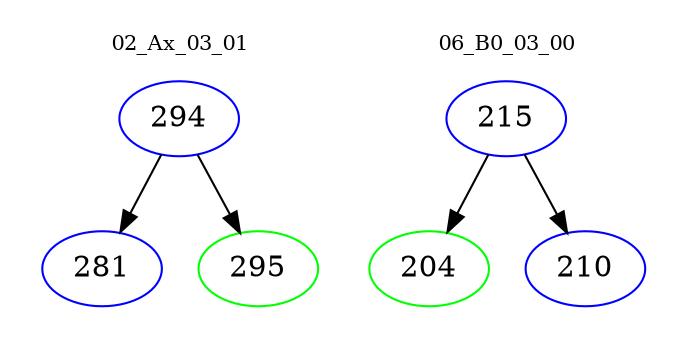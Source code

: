digraph{
subgraph cluster_0 {
color = white
label = "02_Ax_03_01";
fontsize=10;
T0_294 [label="294", color="blue"]
T0_294 -> T0_281 [color="black"]
T0_281 [label="281", color="blue"]
T0_294 -> T0_295 [color="black"]
T0_295 [label="295", color="green"]
}
subgraph cluster_1 {
color = white
label = "06_B0_03_00";
fontsize=10;
T1_215 [label="215", color="blue"]
T1_215 -> T1_204 [color="black"]
T1_204 [label="204", color="green"]
T1_215 -> T1_210 [color="black"]
T1_210 [label="210", color="blue"]
}
}
